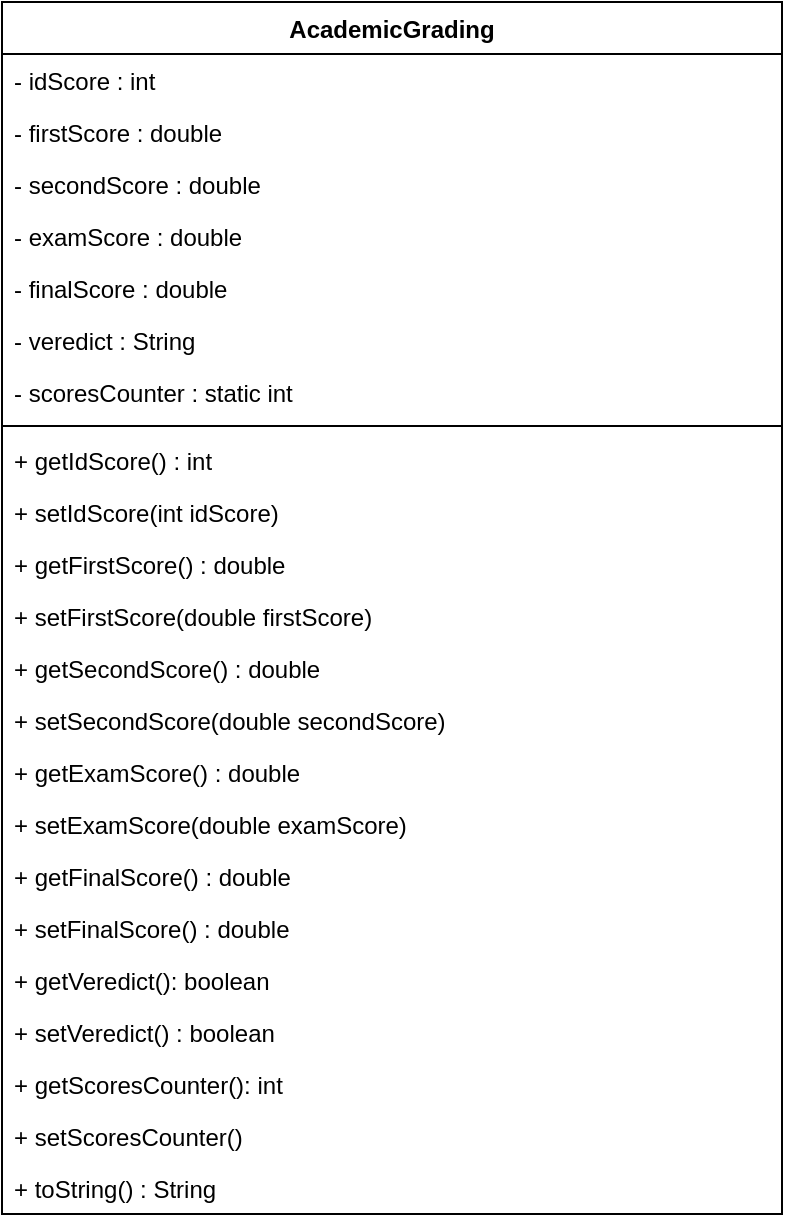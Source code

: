 <mxfile version="14.6.6" type="device"><diagram id="C5RBs43oDa-KdzZeNtuy" name="Page-1"><mxGraphModel dx="1019" dy="566" grid="1" gridSize="10" guides="1" tooltips="1" connect="1" arrows="1" fold="1" page="1" pageScale="1" pageWidth="827" pageHeight="1169" background="#ffffff" math="0" shadow="0"><root><mxCell id="WIyWlLk6GJQsqaUBKTNV-0"/><mxCell id="WIyWlLk6GJQsqaUBKTNV-1" parent="WIyWlLk6GJQsqaUBKTNV-0"/><mxCell id="7573jwuyWiYuzKMgZitB-0" value="AcademicGrading" style="swimlane;fontStyle=1;align=center;verticalAlign=top;childLayout=stackLayout;horizontal=1;startSize=26;horizontalStack=0;resizeParent=1;resizeParentMax=0;resizeLast=0;collapsible=1;marginBottom=0;" parent="WIyWlLk6GJQsqaUBKTNV-1" vertex="1"><mxGeometry x="219" y="40" width="390" height="606" as="geometry"/></mxCell><mxCell id="N9gPg1pijpfYpFk_zt_P-11" value="- idScore : int" style="text;strokeColor=none;fillColor=none;align=left;verticalAlign=top;spacingLeft=4;spacingRight=4;overflow=hidden;rotatable=0;points=[[0,0.5],[1,0.5]];portConstraint=eastwest;" vertex="1" parent="7573jwuyWiYuzKMgZitB-0"><mxGeometry y="26" width="390" height="26" as="geometry"/></mxCell><mxCell id="7573jwuyWiYuzKMgZitB-1" value="- firstScore : double" style="text;strokeColor=none;fillColor=none;align=left;verticalAlign=top;spacingLeft=4;spacingRight=4;overflow=hidden;rotatable=0;points=[[0,0.5],[1,0.5]];portConstraint=eastwest;" parent="7573jwuyWiYuzKMgZitB-0" vertex="1"><mxGeometry y="52" width="390" height="26" as="geometry"/></mxCell><mxCell id="7573jwuyWiYuzKMgZitB-4" value="- secondScore : double" style="text;strokeColor=none;fillColor=none;align=left;verticalAlign=top;spacingLeft=4;spacingRight=4;overflow=hidden;rotatable=0;points=[[0,0.5],[1,0.5]];portConstraint=eastwest;" parent="7573jwuyWiYuzKMgZitB-0" vertex="1"><mxGeometry y="78" width="390" height="26" as="geometry"/></mxCell><mxCell id="7573jwuyWiYuzKMgZitB-5" value="- examScore : double" style="text;strokeColor=none;fillColor=none;align=left;verticalAlign=top;spacingLeft=4;spacingRight=4;overflow=hidden;rotatable=0;points=[[0,0.5],[1,0.5]];portConstraint=eastwest;" parent="7573jwuyWiYuzKMgZitB-0" vertex="1"><mxGeometry y="104" width="390" height="26" as="geometry"/></mxCell><mxCell id="7573jwuyWiYuzKMgZitB-7" value="- finalScore : double" style="text;strokeColor=none;fillColor=none;align=left;verticalAlign=top;spacingLeft=4;spacingRight=4;overflow=hidden;rotatable=0;points=[[0,0.5],[1,0.5]];portConstraint=eastwest;" parent="7573jwuyWiYuzKMgZitB-0" vertex="1"><mxGeometry y="130" width="390" height="26" as="geometry"/></mxCell><mxCell id="7573jwuyWiYuzKMgZitB-6" value="- veredict : String" style="text;strokeColor=none;fillColor=none;align=left;verticalAlign=top;spacingLeft=4;spacingRight=4;overflow=hidden;rotatable=0;points=[[0,0.5],[1,0.5]];portConstraint=eastwest;" parent="7573jwuyWiYuzKMgZitB-0" vertex="1"><mxGeometry y="156" width="390" height="26" as="geometry"/></mxCell><mxCell id="N9gPg1pijpfYpFk_zt_P-8" value="- scoresCounter : static int" style="text;strokeColor=none;fillColor=none;align=left;verticalAlign=top;spacingLeft=4;spacingRight=4;overflow=hidden;rotatable=0;points=[[0,0.5],[1,0.5]];portConstraint=eastwest;" vertex="1" parent="7573jwuyWiYuzKMgZitB-0"><mxGeometry y="182" width="390" height="26" as="geometry"/></mxCell><mxCell id="7573jwuyWiYuzKMgZitB-2" value="" style="line;strokeWidth=1;fillColor=none;align=left;verticalAlign=middle;spacingTop=-1;spacingLeft=3;spacingRight=3;rotatable=0;labelPosition=right;points=[];portConstraint=eastwest;" parent="7573jwuyWiYuzKMgZitB-0" vertex="1"><mxGeometry y="208" width="390" height="8" as="geometry"/></mxCell><mxCell id="N9gPg1pijpfYpFk_zt_P-13" value="+ getIdScore() : int" style="text;strokeColor=none;fillColor=none;align=left;verticalAlign=top;spacingLeft=4;spacingRight=4;overflow=hidden;rotatable=0;points=[[0,0.5],[1,0.5]];portConstraint=eastwest;" vertex="1" parent="7573jwuyWiYuzKMgZitB-0"><mxGeometry y="216" width="390" height="26" as="geometry"/></mxCell><mxCell id="N9gPg1pijpfYpFk_zt_P-12" value="+ setIdScore(int idScore)" style="text;strokeColor=none;fillColor=none;align=left;verticalAlign=top;spacingLeft=4;spacingRight=4;overflow=hidden;rotatable=0;points=[[0,0.5],[1,0.5]];portConstraint=eastwest;" vertex="1" parent="7573jwuyWiYuzKMgZitB-0"><mxGeometry y="242" width="390" height="26" as="geometry"/></mxCell><mxCell id="N9gPg1pijpfYpFk_zt_P-1" value="+ getFirstScore() : double" style="text;strokeColor=none;fillColor=none;align=left;verticalAlign=top;spacingLeft=4;spacingRight=4;overflow=hidden;rotatable=0;points=[[0,0.5],[1,0.5]];portConstraint=eastwest;" vertex="1" parent="7573jwuyWiYuzKMgZitB-0"><mxGeometry y="268" width="390" height="26" as="geometry"/></mxCell><mxCell id="N9gPg1pijpfYpFk_zt_P-2" value="+ setFirstScore(double firstScore)" style="text;strokeColor=none;fillColor=none;align=left;verticalAlign=top;spacingLeft=4;spacingRight=4;overflow=hidden;rotatable=0;points=[[0,0.5],[1,0.5]];portConstraint=eastwest;" vertex="1" parent="7573jwuyWiYuzKMgZitB-0"><mxGeometry y="294" width="390" height="26" as="geometry"/></mxCell><mxCell id="N9gPg1pijpfYpFk_zt_P-3" value="+ getSecondScore() : double" style="text;strokeColor=none;fillColor=none;align=left;verticalAlign=top;spacingLeft=4;spacingRight=4;overflow=hidden;rotatable=0;points=[[0,0.5],[1,0.5]];portConstraint=eastwest;" vertex="1" parent="7573jwuyWiYuzKMgZitB-0"><mxGeometry y="320" width="390" height="26" as="geometry"/></mxCell><mxCell id="N9gPg1pijpfYpFk_zt_P-0" value="+ setSecondScore(double secondScore)" style="text;strokeColor=none;fillColor=none;align=left;verticalAlign=top;spacingLeft=4;spacingRight=4;overflow=hidden;rotatable=0;points=[[0,0.5],[1,0.5]];portConstraint=eastwest;" vertex="1" parent="7573jwuyWiYuzKMgZitB-0"><mxGeometry y="346" width="390" height="26" as="geometry"/></mxCell><mxCell id="N9gPg1pijpfYpFk_zt_P-4" value="+ getExamScore() : double" style="text;strokeColor=none;fillColor=none;align=left;verticalAlign=top;spacingLeft=4;spacingRight=4;overflow=hidden;rotatable=0;points=[[0,0.5],[1,0.5]];portConstraint=eastwest;" vertex="1" parent="7573jwuyWiYuzKMgZitB-0"><mxGeometry y="372" width="390" height="26" as="geometry"/></mxCell><mxCell id="N9gPg1pijpfYpFk_zt_P-5" value="+ setExamScore(double examScore)" style="text;strokeColor=none;fillColor=none;align=left;verticalAlign=top;spacingLeft=4;spacingRight=4;overflow=hidden;rotatable=0;points=[[0,0.5],[1,0.5]];portConstraint=eastwest;" vertex="1" parent="7573jwuyWiYuzKMgZitB-0"><mxGeometry y="398" width="390" height="26" as="geometry"/></mxCell><mxCell id="N9gPg1pijpfYpFk_zt_P-7" value="+ getFinalScore() : double" style="text;strokeColor=none;fillColor=none;align=left;verticalAlign=top;spacingLeft=4;spacingRight=4;overflow=hidden;rotatable=0;points=[[0,0.5],[1,0.5]];portConstraint=eastwest;" vertex="1" parent="7573jwuyWiYuzKMgZitB-0"><mxGeometry y="424" width="390" height="26" as="geometry"/></mxCell><mxCell id="7573jwuyWiYuzKMgZitB-3" value="+ setFinalScore() : double" style="text;strokeColor=none;fillColor=none;align=left;verticalAlign=top;spacingLeft=4;spacingRight=4;overflow=hidden;rotatable=0;points=[[0,0.5],[1,0.5]];portConstraint=eastwest;" parent="7573jwuyWiYuzKMgZitB-0" vertex="1"><mxGeometry y="450" width="390" height="26" as="geometry"/></mxCell><mxCell id="N9gPg1pijpfYpFk_zt_P-15" value="+ getVeredict(): boolean" style="text;strokeColor=none;fillColor=none;align=left;verticalAlign=top;spacingLeft=4;spacingRight=4;overflow=hidden;rotatable=0;points=[[0,0.5],[1,0.5]];portConstraint=eastwest;" vertex="1" parent="7573jwuyWiYuzKMgZitB-0"><mxGeometry y="476" width="390" height="26" as="geometry"/></mxCell><mxCell id="N9gPg1pijpfYpFk_zt_P-18" value="+ setVeredict() : boolean" style="text;strokeColor=none;fillColor=none;align=left;verticalAlign=top;spacingLeft=4;spacingRight=4;overflow=hidden;rotatable=0;points=[[0,0.5],[1,0.5]];portConstraint=eastwest;" vertex="1" parent="7573jwuyWiYuzKMgZitB-0"><mxGeometry y="502" width="390" height="26" as="geometry"/></mxCell><mxCell id="N9gPg1pijpfYpFk_zt_P-17" value="+ getScoresCounter(): int" style="text;strokeColor=none;fillColor=none;align=left;verticalAlign=top;spacingLeft=4;spacingRight=4;overflow=hidden;rotatable=0;points=[[0,0.5],[1,0.5]];portConstraint=eastwest;" vertex="1" parent="7573jwuyWiYuzKMgZitB-0"><mxGeometry y="528" width="390" height="26" as="geometry"/></mxCell><mxCell id="7573jwuyWiYuzKMgZitB-8" value="+ setScoresCounter()" style="text;strokeColor=none;fillColor=none;align=left;verticalAlign=top;spacingLeft=4;spacingRight=4;overflow=hidden;rotatable=0;points=[[0,0.5],[1,0.5]];portConstraint=eastwest;" parent="7573jwuyWiYuzKMgZitB-0" vertex="1"><mxGeometry y="554" width="390" height="26" as="geometry"/></mxCell><mxCell id="N9gPg1pijpfYpFk_zt_P-9" value="+ toString() : String" style="text;strokeColor=none;fillColor=none;align=left;verticalAlign=top;spacingLeft=4;spacingRight=4;overflow=hidden;rotatable=0;points=[[0,0.5],[1,0.5]];portConstraint=eastwest;" vertex="1" parent="7573jwuyWiYuzKMgZitB-0"><mxGeometry y="580" width="390" height="26" as="geometry"/></mxCell></root></mxGraphModel></diagram></mxfile>